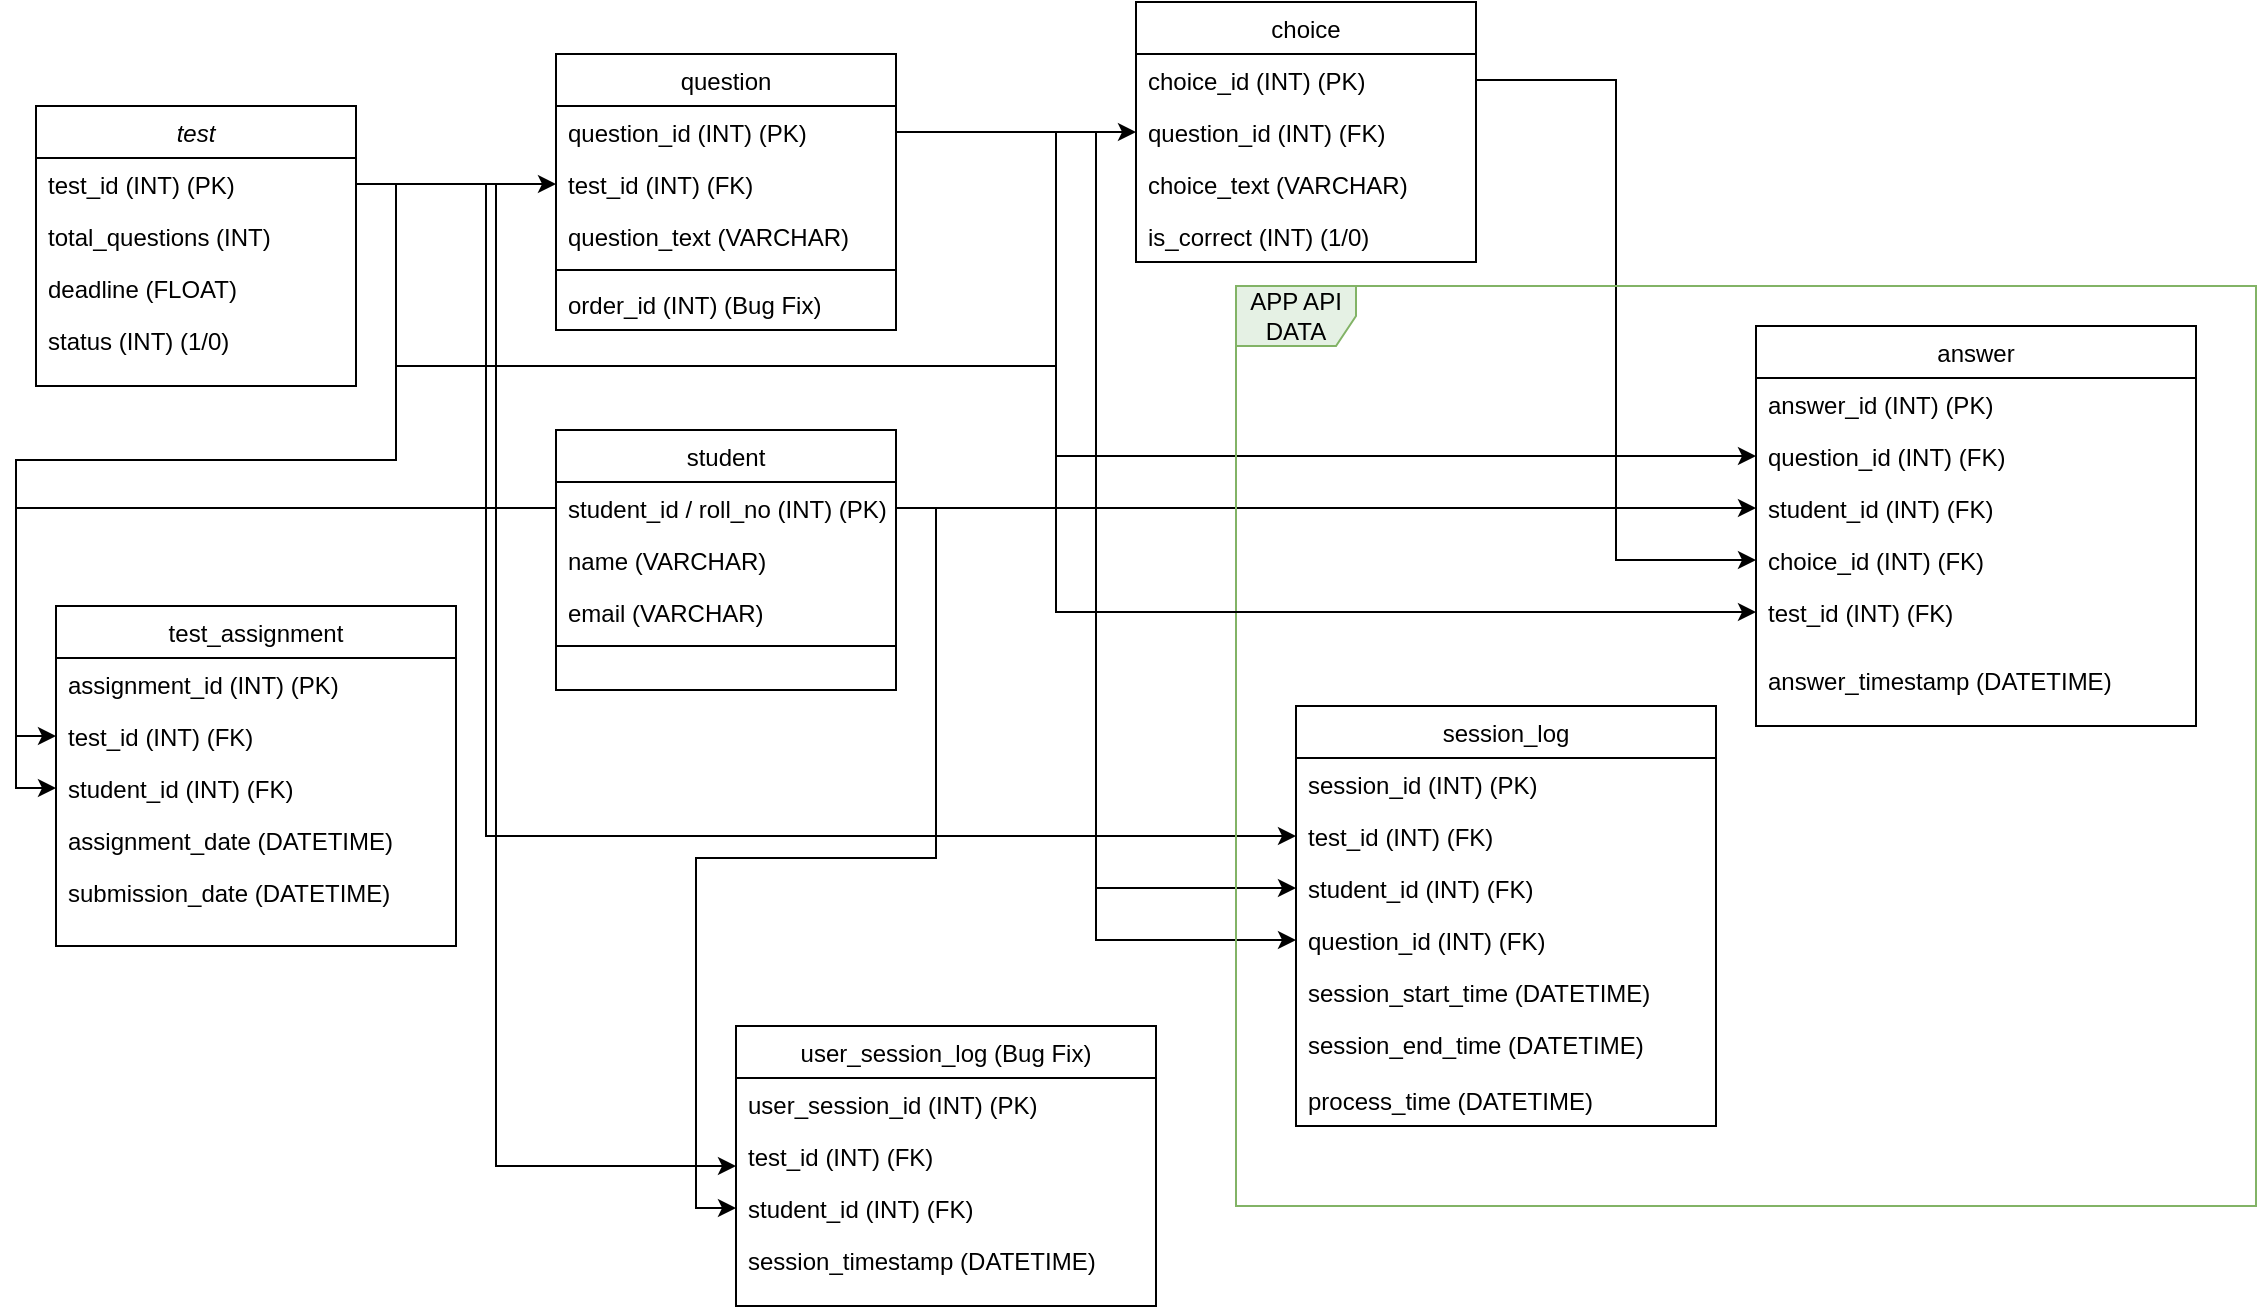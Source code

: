 <mxfile version="24.7.16">
  <diagram id="C5RBs43oDa-KdzZeNtuy" name="Page-1">
    <mxGraphModel dx="1122" dy="761" grid="1" gridSize="10" guides="1" tooltips="1" connect="1" arrows="1" fold="1" page="1" pageScale="1" pageWidth="827" pageHeight="1169" math="0" shadow="0">
      <root>
        <mxCell id="WIyWlLk6GJQsqaUBKTNV-0" />
        <mxCell id="WIyWlLk6GJQsqaUBKTNV-1" parent="WIyWlLk6GJQsqaUBKTNV-0" />
        <mxCell id="zkfFHV4jXpPFQw0GAbJ--0" value="test" style="swimlane;fontStyle=2;align=center;verticalAlign=top;childLayout=stackLayout;horizontal=1;startSize=26;horizontalStack=0;resizeParent=1;resizeLast=0;collapsible=1;marginBottom=0;rounded=0;shadow=0;strokeWidth=1;" parent="WIyWlLk6GJQsqaUBKTNV-1" vertex="1">
          <mxGeometry x="20" y="60" width="160" height="140" as="geometry">
            <mxRectangle x="230" y="140" width="160" height="26" as="alternateBounds" />
          </mxGeometry>
        </mxCell>
        <mxCell id="zkfFHV4jXpPFQw0GAbJ--1" value="test_id (INT) (PK)" style="text;align=left;verticalAlign=top;spacingLeft=4;spacingRight=4;overflow=hidden;rotatable=0;points=[[0,0.5],[1,0.5]];portConstraint=eastwest;" parent="zkfFHV4jXpPFQw0GAbJ--0" vertex="1">
          <mxGeometry y="26" width="160" height="26" as="geometry" />
        </mxCell>
        <mxCell id="zkfFHV4jXpPFQw0GAbJ--2" value="total_questions (INT) " style="text;align=left;verticalAlign=top;spacingLeft=4;spacingRight=4;overflow=hidden;rotatable=0;points=[[0,0.5],[1,0.5]];portConstraint=eastwest;rounded=0;shadow=0;html=0;" parent="zkfFHV4jXpPFQw0GAbJ--0" vertex="1">
          <mxGeometry y="52" width="160" height="26" as="geometry" />
        </mxCell>
        <mxCell id="zkfFHV4jXpPFQw0GAbJ--3" value="deadline (FLOAT)" style="text;align=left;verticalAlign=top;spacingLeft=4;spacingRight=4;overflow=hidden;rotatable=0;points=[[0,0.5],[1,0.5]];portConstraint=eastwest;rounded=0;shadow=0;html=0;" parent="zkfFHV4jXpPFQw0GAbJ--0" vertex="1">
          <mxGeometry y="78" width="160" height="26" as="geometry" />
        </mxCell>
        <mxCell id="ddjWA9hMiTF1KmU8gr_W-2" value="status (INT) (1/0)" style="text;align=left;verticalAlign=top;spacingLeft=4;spacingRight=4;overflow=hidden;rotatable=0;points=[[0,0.5],[1,0.5]];portConstraint=eastwest;rounded=0;shadow=0;html=0;" parent="zkfFHV4jXpPFQw0GAbJ--0" vertex="1">
          <mxGeometry y="104" width="160" height="26" as="geometry" />
        </mxCell>
        <mxCell id="zkfFHV4jXpPFQw0GAbJ--17" value="student" style="swimlane;fontStyle=0;align=center;verticalAlign=top;childLayout=stackLayout;horizontal=1;startSize=26;horizontalStack=0;resizeParent=1;resizeLast=0;collapsible=1;marginBottom=0;rounded=0;shadow=0;strokeWidth=1;" parent="WIyWlLk6GJQsqaUBKTNV-1" vertex="1">
          <mxGeometry x="280" y="222" width="170" height="130" as="geometry">
            <mxRectangle x="550" y="140" width="160" height="26" as="alternateBounds" />
          </mxGeometry>
        </mxCell>
        <mxCell id="zkfFHV4jXpPFQw0GAbJ--18" value="student_id / roll_no (INT) (PK)" style="text;align=left;verticalAlign=top;spacingLeft=4;spacingRight=4;overflow=hidden;rotatable=0;points=[[0,0.5],[1,0.5]];portConstraint=eastwest;" parent="zkfFHV4jXpPFQw0GAbJ--17" vertex="1">
          <mxGeometry y="26" width="170" height="26" as="geometry" />
        </mxCell>
        <mxCell id="zkfFHV4jXpPFQw0GAbJ--19" value="name (VARCHAR)" style="text;align=left;verticalAlign=top;spacingLeft=4;spacingRight=4;overflow=hidden;rotatable=0;points=[[0,0.5],[1,0.5]];portConstraint=eastwest;rounded=0;shadow=0;html=0;" parent="zkfFHV4jXpPFQw0GAbJ--17" vertex="1">
          <mxGeometry y="52" width="170" height="26" as="geometry" />
        </mxCell>
        <mxCell id="zkfFHV4jXpPFQw0GAbJ--20" value="email (VARCHAR)" style="text;align=left;verticalAlign=top;spacingLeft=4;spacingRight=4;overflow=hidden;rotatable=0;points=[[0,0.5],[1,0.5]];portConstraint=eastwest;rounded=0;shadow=0;html=0;" parent="zkfFHV4jXpPFQw0GAbJ--17" vertex="1">
          <mxGeometry y="78" width="170" height="26" as="geometry" />
        </mxCell>
        <mxCell id="zkfFHV4jXpPFQw0GAbJ--23" value="" style="line;html=1;strokeWidth=1;align=left;verticalAlign=middle;spacingTop=-1;spacingLeft=3;spacingRight=3;rotatable=0;labelPosition=right;points=[];portConstraint=eastwest;" parent="zkfFHV4jXpPFQw0GAbJ--17" vertex="1">
          <mxGeometry y="104" width="170" height="8" as="geometry" />
        </mxCell>
        <mxCell id="ddjWA9hMiTF1KmU8gr_W-3" value="question" style="swimlane;fontStyle=0;align=center;verticalAlign=top;childLayout=stackLayout;horizontal=1;startSize=26;horizontalStack=0;resizeParent=1;resizeLast=0;collapsible=1;marginBottom=0;rounded=0;shadow=0;strokeWidth=1;" parent="WIyWlLk6GJQsqaUBKTNV-1" vertex="1">
          <mxGeometry x="280" y="34" width="170" height="138" as="geometry">
            <mxRectangle x="550" y="140" width="160" height="26" as="alternateBounds" />
          </mxGeometry>
        </mxCell>
        <mxCell id="ddjWA9hMiTF1KmU8gr_W-4" value="question_id (INT) (PK)" style="text;align=left;verticalAlign=top;spacingLeft=4;spacingRight=4;overflow=hidden;rotatable=0;points=[[0,0.5],[1,0.5]];portConstraint=eastwest;" parent="ddjWA9hMiTF1KmU8gr_W-3" vertex="1">
          <mxGeometry y="26" width="170" height="26" as="geometry" />
        </mxCell>
        <mxCell id="ddjWA9hMiTF1KmU8gr_W-5" value="test_id (INT) (FK) " style="text;align=left;verticalAlign=top;spacingLeft=4;spacingRight=4;overflow=hidden;rotatable=0;points=[[0,0.5],[1,0.5]];portConstraint=eastwest;rounded=0;shadow=0;html=0;" parent="ddjWA9hMiTF1KmU8gr_W-3" vertex="1">
          <mxGeometry y="52" width="170" height="26" as="geometry" />
        </mxCell>
        <mxCell id="ddjWA9hMiTF1KmU8gr_W-6" value="question_text (VARCHAR)" style="text;align=left;verticalAlign=top;spacingLeft=4;spacingRight=4;overflow=hidden;rotatable=0;points=[[0,0.5],[1,0.5]];portConstraint=eastwest;rounded=0;shadow=0;html=0;" parent="ddjWA9hMiTF1KmU8gr_W-3" vertex="1">
          <mxGeometry y="78" width="170" height="26" as="geometry" />
        </mxCell>
        <mxCell id="ddjWA9hMiTF1KmU8gr_W-7" value="" style="line;html=1;strokeWidth=1;align=left;verticalAlign=middle;spacingTop=-1;spacingLeft=3;spacingRight=3;rotatable=0;labelPosition=right;points=[];portConstraint=eastwest;" parent="ddjWA9hMiTF1KmU8gr_W-3" vertex="1">
          <mxGeometry y="104" width="170" height="8" as="geometry" />
        </mxCell>
        <mxCell id="Svoe2r7AxQJzzrJ5CWHw-0" value="order_id (INT) (Bug Fix)" style="text;align=left;verticalAlign=top;spacingLeft=4;spacingRight=4;overflow=hidden;rotatable=0;points=[[0,0.5],[1,0.5]];portConstraint=eastwest;rounded=0;shadow=0;html=0;" vertex="1" parent="ddjWA9hMiTF1KmU8gr_W-3">
          <mxGeometry y="112" width="170" height="26" as="geometry" />
        </mxCell>
        <mxCell id="ddjWA9hMiTF1KmU8gr_W-8" style="edgeStyle=orthogonalEdgeStyle;rounded=0;orthogonalLoop=1;jettySize=auto;html=1;entryX=0;entryY=0.5;entryDx=0;entryDy=0;" parent="WIyWlLk6GJQsqaUBKTNV-1" source="zkfFHV4jXpPFQw0GAbJ--1" target="ddjWA9hMiTF1KmU8gr_W-5" edge="1">
          <mxGeometry relative="1" as="geometry" />
        </mxCell>
        <mxCell id="ddjWA9hMiTF1KmU8gr_W-10" value="answer" style="swimlane;fontStyle=0;align=center;verticalAlign=top;childLayout=stackLayout;horizontal=1;startSize=26;horizontalStack=0;resizeParent=1;resizeLast=0;collapsible=1;marginBottom=0;rounded=0;shadow=0;strokeWidth=1;" parent="WIyWlLk6GJQsqaUBKTNV-1" vertex="1">
          <mxGeometry x="880" y="170" width="220" height="200" as="geometry">
            <mxRectangle x="550" y="140" width="160" height="26" as="alternateBounds" />
          </mxGeometry>
        </mxCell>
        <mxCell id="ddjWA9hMiTF1KmU8gr_W-11" value="answer_id (INT) (PK)" style="text;align=left;verticalAlign=top;spacingLeft=4;spacingRight=4;overflow=hidden;rotatable=0;points=[[0,0.5],[1,0.5]];portConstraint=eastwest;" parent="ddjWA9hMiTF1KmU8gr_W-10" vertex="1">
          <mxGeometry y="26" width="220" height="26" as="geometry" />
        </mxCell>
        <mxCell id="ddjWA9hMiTF1KmU8gr_W-12" value="question_id (INT) (FK) " style="text;align=left;verticalAlign=top;spacingLeft=4;spacingRight=4;overflow=hidden;rotatable=0;points=[[0,0.5],[1,0.5]];portConstraint=eastwest;rounded=0;shadow=0;html=0;" parent="ddjWA9hMiTF1KmU8gr_W-10" vertex="1">
          <mxGeometry y="52" width="220" height="26" as="geometry" />
        </mxCell>
        <mxCell id="ddjWA9hMiTF1KmU8gr_W-13" value="student_id (INT) (FK)" style="text;align=left;verticalAlign=top;spacingLeft=4;spacingRight=4;overflow=hidden;rotatable=0;points=[[0,0.5],[1,0.5]];portConstraint=eastwest;rounded=0;shadow=0;html=0;" parent="ddjWA9hMiTF1KmU8gr_W-10" vertex="1">
          <mxGeometry y="78" width="220" height="26" as="geometry" />
        </mxCell>
        <mxCell id="ddjWA9hMiTF1KmU8gr_W-22" value="choice_id (INT) (FK)" style="text;align=left;verticalAlign=top;spacingLeft=4;spacingRight=4;overflow=hidden;rotatable=0;points=[[0,0.5],[1,0.5]];portConstraint=eastwest;rounded=0;shadow=0;html=0;" parent="ddjWA9hMiTF1KmU8gr_W-10" vertex="1">
          <mxGeometry y="104" width="220" height="26" as="geometry" />
        </mxCell>
        <mxCell id="ddjWA9hMiTF1KmU8gr_W-15" value="choice" style="swimlane;fontStyle=0;align=center;verticalAlign=top;childLayout=stackLayout;horizontal=1;startSize=26;horizontalStack=0;resizeParent=1;resizeLast=0;collapsible=1;marginBottom=0;rounded=0;shadow=0;strokeWidth=1;" parent="WIyWlLk6GJQsqaUBKTNV-1" vertex="1">
          <mxGeometry x="570" y="8" width="170" height="130" as="geometry">
            <mxRectangle x="550" y="140" width="160" height="26" as="alternateBounds" />
          </mxGeometry>
        </mxCell>
        <mxCell id="ddjWA9hMiTF1KmU8gr_W-16" value="choice_id (INT) (PK)" style="text;align=left;verticalAlign=top;spacingLeft=4;spacingRight=4;overflow=hidden;rotatable=0;points=[[0,0.5],[1,0.5]];portConstraint=eastwest;" parent="ddjWA9hMiTF1KmU8gr_W-15" vertex="1">
          <mxGeometry y="26" width="170" height="26" as="geometry" />
        </mxCell>
        <mxCell id="ddjWA9hMiTF1KmU8gr_W-17" value="question_id (INT) (FK)" style="text;align=left;verticalAlign=top;spacingLeft=4;spacingRight=4;overflow=hidden;rotatable=0;points=[[0,0.5],[1,0.5]];portConstraint=eastwest;rounded=0;shadow=0;html=0;" parent="ddjWA9hMiTF1KmU8gr_W-15" vertex="1">
          <mxGeometry y="52" width="170" height="26" as="geometry" />
        </mxCell>
        <mxCell id="ddjWA9hMiTF1KmU8gr_W-18" value="choice_text (VARCHAR)" style="text;align=left;verticalAlign=top;spacingLeft=4;spacingRight=4;overflow=hidden;rotatable=0;points=[[0,0.5],[1,0.5]];portConstraint=eastwest;rounded=0;shadow=0;html=0;" parent="ddjWA9hMiTF1KmU8gr_W-15" vertex="1">
          <mxGeometry y="78" width="170" height="26" as="geometry" />
        </mxCell>
        <mxCell id="ddjWA9hMiTF1KmU8gr_W-23" value="is_correct (INT) (1/0)" style="text;align=left;verticalAlign=top;spacingLeft=4;spacingRight=4;overflow=hidden;rotatable=0;points=[[0,0.5],[1,0.5]];portConstraint=eastwest;rounded=0;shadow=0;html=0;" parent="ddjWA9hMiTF1KmU8gr_W-15" vertex="1">
          <mxGeometry y="104" width="170" height="26" as="geometry" />
        </mxCell>
        <mxCell id="ddjWA9hMiTF1KmU8gr_W-20" style="edgeStyle=orthogonalEdgeStyle;rounded=0;orthogonalLoop=1;jettySize=auto;html=1;entryX=0;entryY=0.5;entryDx=0;entryDy=0;" parent="WIyWlLk6GJQsqaUBKTNV-1" source="ddjWA9hMiTF1KmU8gr_W-4" target="ddjWA9hMiTF1KmU8gr_W-15" edge="1">
          <mxGeometry relative="1" as="geometry" />
        </mxCell>
        <mxCell id="ddjWA9hMiTF1KmU8gr_W-26" style="edgeStyle=orthogonalEdgeStyle;rounded=0;orthogonalLoop=1;jettySize=auto;html=1;" parent="WIyWlLk6GJQsqaUBKTNV-1" source="ddjWA9hMiTF1KmU8gr_W-16" target="ddjWA9hMiTF1KmU8gr_W-22" edge="1">
          <mxGeometry relative="1" as="geometry" />
        </mxCell>
        <mxCell id="ddjWA9hMiTF1KmU8gr_W-27" style="edgeStyle=orthogonalEdgeStyle;rounded=0;orthogonalLoop=1;jettySize=auto;html=1;entryX=0;entryY=0.5;entryDx=0;entryDy=0;" parent="WIyWlLk6GJQsqaUBKTNV-1" source="ddjWA9hMiTF1KmU8gr_W-4" target="ddjWA9hMiTF1KmU8gr_W-12" edge="1">
          <mxGeometry relative="1" as="geometry">
            <Array as="points">
              <mxPoint x="530" y="73" />
              <mxPoint x="530" y="235" />
            </Array>
          </mxGeometry>
        </mxCell>
        <mxCell id="ddjWA9hMiTF1KmU8gr_W-29" style="edgeStyle=orthogonalEdgeStyle;rounded=0;orthogonalLoop=1;jettySize=auto;html=1;entryX=0;entryY=0.5;entryDx=0;entryDy=0;" parent="WIyWlLk6GJQsqaUBKTNV-1" source="zkfFHV4jXpPFQw0GAbJ--18" target="ddjWA9hMiTF1KmU8gr_W-13" edge="1">
          <mxGeometry relative="1" as="geometry" />
        </mxCell>
        <mxCell id="ddjWA9hMiTF1KmU8gr_W-30" value="session_log" style="swimlane;fontStyle=0;align=center;verticalAlign=top;childLayout=stackLayout;horizontal=1;startSize=26;horizontalStack=0;resizeParent=1;resizeLast=0;collapsible=1;marginBottom=0;rounded=0;shadow=0;strokeWidth=1;" parent="WIyWlLk6GJQsqaUBKTNV-1" vertex="1">
          <mxGeometry x="650" y="360" width="210" height="210" as="geometry">
            <mxRectangle x="550" y="140" width="160" height="26" as="alternateBounds" />
          </mxGeometry>
        </mxCell>
        <mxCell id="ddjWA9hMiTF1KmU8gr_W-31" value="session_id (INT) (PK)" style="text;align=left;verticalAlign=top;spacingLeft=4;spacingRight=4;overflow=hidden;rotatable=0;points=[[0,0.5],[1,0.5]];portConstraint=eastwest;" parent="ddjWA9hMiTF1KmU8gr_W-30" vertex="1">
          <mxGeometry y="26" width="210" height="26" as="geometry" />
        </mxCell>
        <mxCell id="ddjWA9hMiTF1KmU8gr_W-32" value="test_id (INT) (FK) " style="text;align=left;verticalAlign=top;spacingLeft=4;spacingRight=4;overflow=hidden;rotatable=0;points=[[0,0.5],[1,0.5]];portConstraint=eastwest;rounded=0;shadow=0;html=0;" parent="ddjWA9hMiTF1KmU8gr_W-30" vertex="1">
          <mxGeometry y="52" width="210" height="26" as="geometry" />
        </mxCell>
        <mxCell id="ddjWA9hMiTF1KmU8gr_W-33" value="student_id (INT) (FK)" style="text;align=left;verticalAlign=top;spacingLeft=4;spacingRight=4;overflow=hidden;rotatable=0;points=[[0,0.5],[1,0.5]];portConstraint=eastwest;rounded=0;shadow=0;html=0;" parent="ddjWA9hMiTF1KmU8gr_W-30" vertex="1">
          <mxGeometry y="78" width="210" height="26" as="geometry" />
        </mxCell>
        <mxCell id="ddjWA9hMiTF1KmU8gr_W-34" value="question_id (INT) (FK)" style="text;align=left;verticalAlign=top;spacingLeft=4;spacingRight=4;overflow=hidden;rotatable=0;points=[[0,0.5],[1,0.5]];portConstraint=eastwest;rounded=0;shadow=0;html=0;" parent="ddjWA9hMiTF1KmU8gr_W-30" vertex="1">
          <mxGeometry y="104" width="210" height="26" as="geometry" />
        </mxCell>
        <mxCell id="ddjWA9hMiTF1KmU8gr_W-35" value="session_start_time (DATETIME)" style="text;align=left;verticalAlign=top;spacingLeft=4;spacingRight=4;overflow=hidden;rotatable=0;points=[[0,0.5],[1,0.5]];portConstraint=eastwest;rounded=0;shadow=0;html=0;" parent="ddjWA9hMiTF1KmU8gr_W-30" vertex="1">
          <mxGeometry y="130" width="210" height="26" as="geometry" />
        </mxCell>
        <mxCell id="ddjWA9hMiTF1KmU8gr_W-36" value="session_end_time (DATETIME)" style="text;align=left;verticalAlign=top;spacingLeft=4;spacingRight=4;overflow=hidden;rotatable=0;points=[[0,0.5],[1,0.5]];portConstraint=eastwest;rounded=0;shadow=0;html=0;" parent="ddjWA9hMiTF1KmU8gr_W-30" vertex="1">
          <mxGeometry y="156" width="210" height="26" as="geometry" />
        </mxCell>
        <mxCell id="ddjWA9hMiTF1KmU8gr_W-48" style="edgeStyle=orthogonalEdgeStyle;rounded=0;orthogonalLoop=1;jettySize=auto;html=1;entryX=0;entryY=0.5;entryDx=0;entryDy=0;" parent="WIyWlLk6GJQsqaUBKTNV-1" target="ddjWA9hMiTF1KmU8gr_W-32" edge="1">
          <mxGeometry relative="1" as="geometry">
            <mxPoint x="180" y="99" as="sourcePoint" />
            <mxPoint x="440" y="425" as="targetPoint" />
            <Array as="points">
              <mxPoint x="245" y="99" />
              <mxPoint x="245" y="425" />
            </Array>
          </mxGeometry>
        </mxCell>
        <mxCell id="ddjWA9hMiTF1KmU8gr_W-50" style="edgeStyle=orthogonalEdgeStyle;rounded=0;orthogonalLoop=1;jettySize=auto;html=1;entryX=0;entryY=0.5;entryDx=0;entryDy=0;" parent="WIyWlLk6GJQsqaUBKTNV-1" source="ddjWA9hMiTF1KmU8gr_W-4" target="ddjWA9hMiTF1KmU8gr_W-34" edge="1">
          <mxGeometry relative="1" as="geometry" />
        </mxCell>
        <mxCell id="ddjWA9hMiTF1KmU8gr_W-54" value="test_assignment" style="swimlane;fontStyle=0;align=center;verticalAlign=top;childLayout=stackLayout;horizontal=1;startSize=26;horizontalStack=0;resizeParent=1;resizeLast=0;collapsible=1;marginBottom=0;rounded=0;shadow=0;strokeWidth=1;" parent="WIyWlLk6GJQsqaUBKTNV-1" vertex="1">
          <mxGeometry x="30" y="310" width="200" height="170" as="geometry">
            <mxRectangle x="550" y="140" width="160" height="26" as="alternateBounds" />
          </mxGeometry>
        </mxCell>
        <mxCell id="ddjWA9hMiTF1KmU8gr_W-55" value="assignment_id (INT) (PK)" style="text;align=left;verticalAlign=top;spacingLeft=4;spacingRight=4;overflow=hidden;rotatable=0;points=[[0,0.5],[1,0.5]];portConstraint=eastwest;" parent="ddjWA9hMiTF1KmU8gr_W-54" vertex="1">
          <mxGeometry y="26" width="200" height="26" as="geometry" />
        </mxCell>
        <mxCell id="ddjWA9hMiTF1KmU8gr_W-56" value="test_id (INT) (FK) " style="text;align=left;verticalAlign=top;spacingLeft=4;spacingRight=4;overflow=hidden;rotatable=0;points=[[0,0.5],[1,0.5]];portConstraint=eastwest;rounded=0;shadow=0;html=0;" parent="ddjWA9hMiTF1KmU8gr_W-54" vertex="1">
          <mxGeometry y="52" width="200" height="26" as="geometry" />
        </mxCell>
        <mxCell id="ddjWA9hMiTF1KmU8gr_W-57" value="student_id (INT) (FK)" style="text;align=left;verticalAlign=top;spacingLeft=4;spacingRight=4;overflow=hidden;rotatable=0;points=[[0,0.5],[1,0.5]];portConstraint=eastwest;rounded=0;shadow=0;html=0;" parent="ddjWA9hMiTF1KmU8gr_W-54" vertex="1">
          <mxGeometry y="78" width="200" height="26" as="geometry" />
        </mxCell>
        <mxCell id="ddjWA9hMiTF1KmU8gr_W-64" value="assignment_date (DATETIME) " style="text;align=left;verticalAlign=top;spacingLeft=4;spacingRight=4;overflow=hidden;rotatable=0;points=[[0,0.5],[1,0.5]];portConstraint=eastwest;rounded=0;shadow=0;html=0;" parent="ddjWA9hMiTF1KmU8gr_W-54" vertex="1">
          <mxGeometry y="104" width="200" height="26" as="geometry" />
        </mxCell>
        <mxCell id="ddjWA9hMiTF1KmU8gr_W-100" value="submission_date (DATETIME) " style="text;align=left;verticalAlign=top;spacingLeft=4;spacingRight=4;overflow=hidden;rotatable=0;points=[[0,0.5],[1,0.5]];portConstraint=eastwest;rounded=0;shadow=0;html=0;" parent="ddjWA9hMiTF1KmU8gr_W-54" vertex="1">
          <mxGeometry y="130" width="200" height="26" as="geometry" />
        </mxCell>
        <mxCell id="ddjWA9hMiTF1KmU8gr_W-62" style="edgeStyle=orthogonalEdgeStyle;rounded=0;orthogonalLoop=1;jettySize=auto;html=1;entryX=0;entryY=0.5;entryDx=0;entryDy=0;" parent="WIyWlLk6GJQsqaUBKTNV-1" source="zkfFHV4jXpPFQw0GAbJ--18" target="ddjWA9hMiTF1KmU8gr_W-57" edge="1">
          <mxGeometry relative="1" as="geometry" />
        </mxCell>
        <mxCell id="ddjWA9hMiTF1KmU8gr_W-65" style="edgeStyle=orthogonalEdgeStyle;rounded=0;orthogonalLoop=1;jettySize=auto;html=1;entryX=0;entryY=0.5;entryDx=0;entryDy=0;" parent="WIyWlLk6GJQsqaUBKTNV-1" source="zkfFHV4jXpPFQw0GAbJ--1" target="ddjWA9hMiTF1KmU8gr_W-56" edge="1">
          <mxGeometry relative="1" as="geometry" />
        </mxCell>
        <mxCell id="ddjWA9hMiTF1KmU8gr_W-71" style="edgeStyle=orthogonalEdgeStyle;rounded=0;orthogonalLoop=1;jettySize=auto;html=1;entryX=0;entryY=0.5;entryDx=0;entryDy=0;" parent="WIyWlLk6GJQsqaUBKTNV-1" source="zkfFHV4jXpPFQw0GAbJ--18" target="ddjWA9hMiTF1KmU8gr_W-33" edge="1">
          <mxGeometry relative="1" as="geometry" />
        </mxCell>
        <mxCell id="ddjWA9hMiTF1KmU8gr_W-103" value="APP API DATA" style="shape=umlFrame;whiteSpace=wrap;html=1;pointerEvents=0;fillColor=#d5e8d4;strokeColor=#82b366;fillOpacity=62;" parent="WIyWlLk6GJQsqaUBKTNV-1" vertex="1">
          <mxGeometry x="620" y="150" width="510" height="460" as="geometry" />
        </mxCell>
        <mxCell id="Svoe2r7AxQJzzrJ5CWHw-1" value="answer_timestamp (DATETIME) " style="text;align=left;verticalAlign=top;spacingLeft=4;spacingRight=4;overflow=hidden;rotatable=0;points=[[0,0.5],[1,0.5]];portConstraint=eastwest;rounded=0;shadow=0;html=0;" vertex="1" parent="WIyWlLk6GJQsqaUBKTNV-1">
          <mxGeometry x="880" y="334" width="220" height="26" as="geometry" />
        </mxCell>
        <mxCell id="Svoe2r7AxQJzzrJ5CWHw-3" value="test_id (INT) (FK)" style="text;align=left;verticalAlign=top;spacingLeft=4;spacingRight=4;overflow=hidden;rotatable=0;points=[[0,0.5],[1,0.5]];portConstraint=eastwest;rounded=0;shadow=0;html=0;" vertex="1" parent="WIyWlLk6GJQsqaUBKTNV-1">
          <mxGeometry x="880" y="300" width="220" height="26" as="geometry" />
        </mxCell>
        <mxCell id="Svoe2r7AxQJzzrJ5CWHw-7" style="edgeStyle=orthogonalEdgeStyle;rounded=0;orthogonalLoop=1;jettySize=auto;html=1;entryX=0;entryY=0.5;entryDx=0;entryDy=0;exitX=1;exitY=0.5;exitDx=0;exitDy=0;" edge="1" parent="WIyWlLk6GJQsqaUBKTNV-1" source="zkfFHV4jXpPFQw0GAbJ--1" target="Svoe2r7AxQJzzrJ5CWHw-3">
          <mxGeometry relative="1" as="geometry">
            <Array as="points">
              <mxPoint x="200" y="99" />
              <mxPoint x="200" y="190" />
              <mxPoint x="530" y="190" />
              <mxPoint x="530" y="313" />
            </Array>
          </mxGeometry>
        </mxCell>
        <mxCell id="Svoe2r7AxQJzzrJ5CWHw-8" value="user_session_log (Bug Fix)" style="swimlane;fontStyle=0;align=center;verticalAlign=top;childLayout=stackLayout;horizontal=1;startSize=26;horizontalStack=0;resizeParent=1;resizeLast=0;collapsible=1;marginBottom=0;rounded=0;shadow=0;strokeWidth=1;" vertex="1" parent="WIyWlLk6GJQsqaUBKTNV-1">
          <mxGeometry x="370" y="520" width="210" height="140" as="geometry">
            <mxRectangle x="550" y="140" width="160" height="26" as="alternateBounds" />
          </mxGeometry>
        </mxCell>
        <mxCell id="Svoe2r7AxQJzzrJ5CWHw-9" value="user_session_id (INT) (PK)" style="text;align=left;verticalAlign=top;spacingLeft=4;spacingRight=4;overflow=hidden;rotatable=0;points=[[0,0.5],[1,0.5]];portConstraint=eastwest;" vertex="1" parent="Svoe2r7AxQJzzrJ5CWHw-8">
          <mxGeometry y="26" width="210" height="26" as="geometry" />
        </mxCell>
        <mxCell id="Svoe2r7AxQJzzrJ5CWHw-10" value="test_id (INT) (FK) " style="text;align=left;verticalAlign=top;spacingLeft=4;spacingRight=4;overflow=hidden;rotatable=0;points=[[0,0.5],[1,0.5]];portConstraint=eastwest;rounded=0;shadow=0;html=0;" vertex="1" parent="Svoe2r7AxQJzzrJ5CWHw-8">
          <mxGeometry y="52" width="210" height="26" as="geometry" />
        </mxCell>
        <mxCell id="Svoe2r7AxQJzzrJ5CWHw-11" value="student_id (INT) (FK)" style="text;align=left;verticalAlign=top;spacingLeft=4;spacingRight=4;overflow=hidden;rotatable=0;points=[[0,0.5],[1,0.5]];portConstraint=eastwest;rounded=0;shadow=0;html=0;" vertex="1" parent="Svoe2r7AxQJzzrJ5CWHw-8">
          <mxGeometry y="78" width="210" height="26" as="geometry" />
        </mxCell>
        <mxCell id="Svoe2r7AxQJzzrJ5CWHw-13" value="session_timestamp (DATETIME)" style="text;align=left;verticalAlign=top;spacingLeft=4;spacingRight=4;overflow=hidden;rotatable=0;points=[[0,0.5],[1,0.5]];portConstraint=eastwest;rounded=0;shadow=0;html=0;" vertex="1" parent="Svoe2r7AxQJzzrJ5CWHw-8">
          <mxGeometry y="104" width="210" height="26" as="geometry" />
        </mxCell>
        <mxCell id="Svoe2r7AxQJzzrJ5CWHw-15" style="edgeStyle=orthogonalEdgeStyle;rounded=0;orthogonalLoop=1;jettySize=auto;html=1;entryX=0;entryY=0.5;entryDx=0;entryDy=0;" edge="1" parent="WIyWlLk6GJQsqaUBKTNV-1" source="zkfFHV4jXpPFQw0GAbJ--1" target="Svoe2r7AxQJzzrJ5CWHw-8">
          <mxGeometry relative="1" as="geometry">
            <Array as="points">
              <mxPoint x="250" y="99" />
              <mxPoint x="250" y="590" />
            </Array>
          </mxGeometry>
        </mxCell>
        <mxCell id="Svoe2r7AxQJzzrJ5CWHw-16" style="edgeStyle=orthogonalEdgeStyle;rounded=0;orthogonalLoop=1;jettySize=auto;html=1;entryX=0;entryY=0.5;entryDx=0;entryDy=0;" edge="1" parent="WIyWlLk6GJQsqaUBKTNV-1" source="zkfFHV4jXpPFQw0GAbJ--18" target="Svoe2r7AxQJzzrJ5CWHw-11">
          <mxGeometry relative="1" as="geometry" />
        </mxCell>
        <mxCell id="Svoe2r7AxQJzzrJ5CWHw-17" value="process_time (DATETIME)" style="text;align=left;verticalAlign=top;spacingLeft=4;spacingRight=4;overflow=hidden;rotatable=0;points=[[0,0.5],[1,0.5]];portConstraint=eastwest;rounded=0;shadow=0;html=0;" vertex="1" parent="WIyWlLk6GJQsqaUBKTNV-1">
          <mxGeometry x="650" y="544" width="210" height="26" as="geometry" />
        </mxCell>
      </root>
    </mxGraphModel>
  </diagram>
</mxfile>
